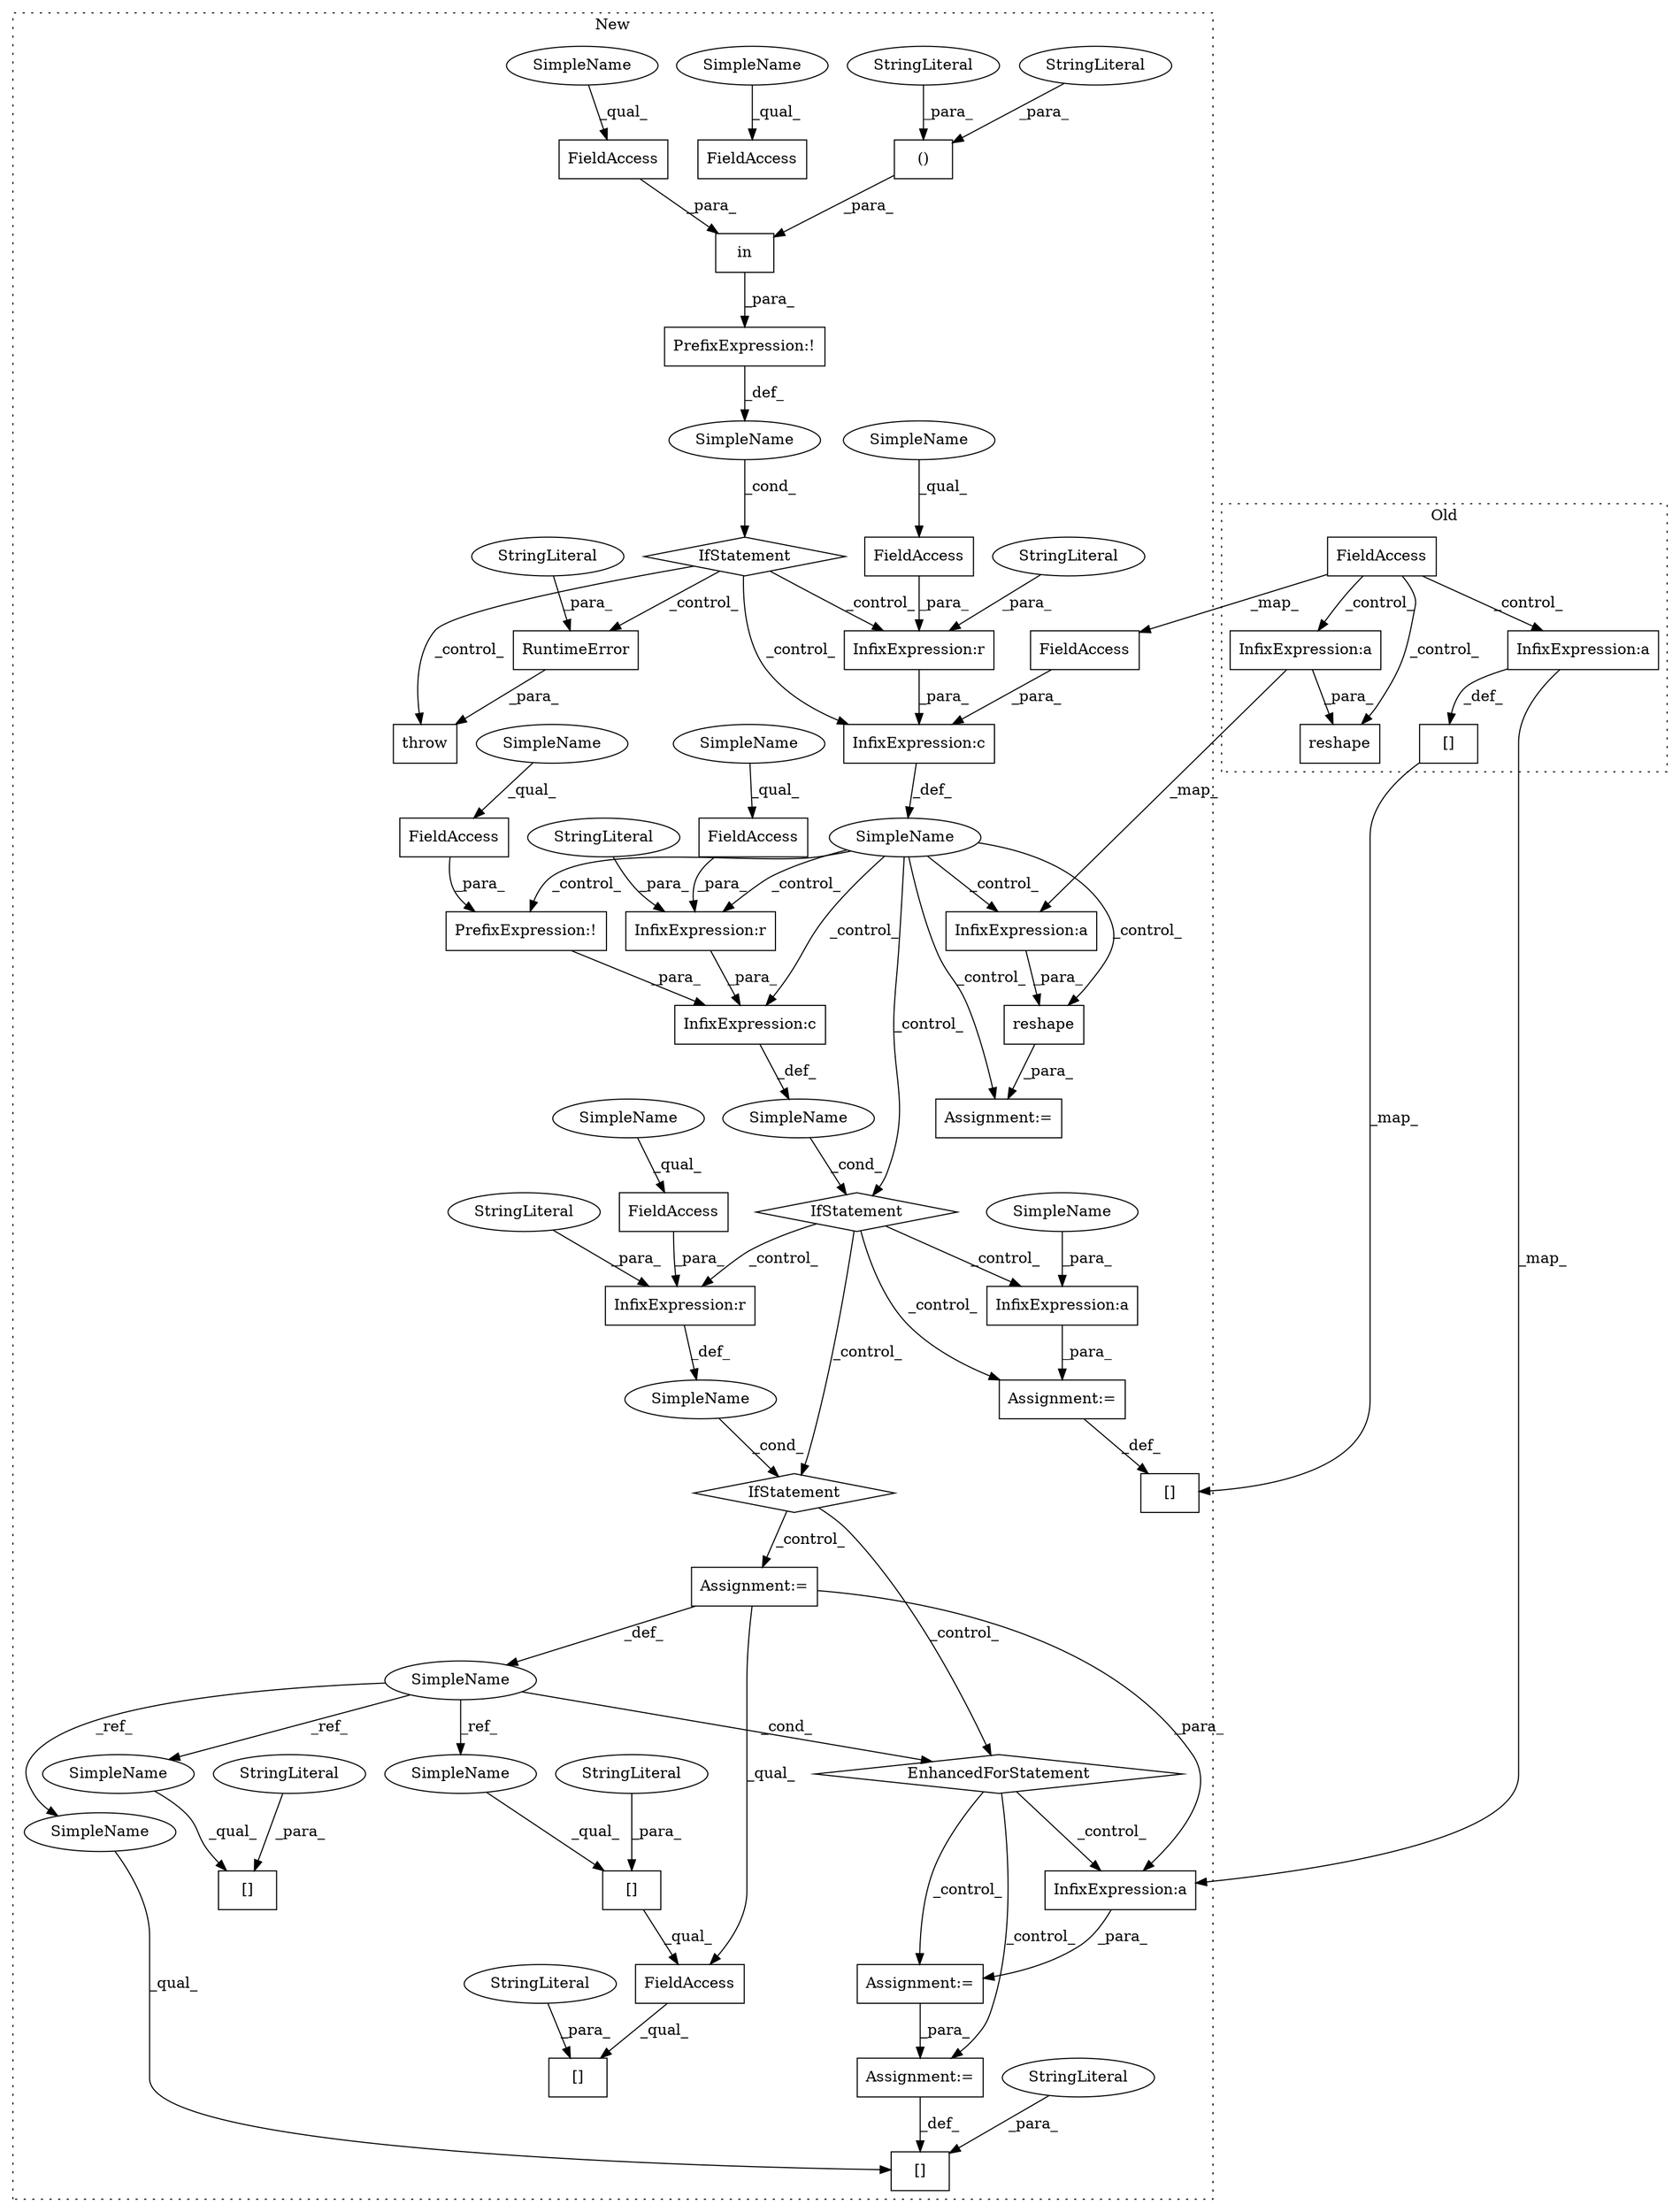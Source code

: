 digraph G {
subgraph cluster0 {
1 [label="reshape" a="32" s="1882,1922" l="8,1" shape="box"];
38 [label="InfixExpression:a" a="27" s="1903" l="3" shape="box"];
52 [label="FieldAccess" a="22" s="1786" l="14" shape="box"];
55 [label="InfixExpression:a" a="27" s="2141" l="3" shape="box"];
56 [label="[]" a="2" s="2104,2107" l="2,1" shape="box"];
label = "Old";
style="dotted";
}
subgraph cluster1 {
2 [label="EnhancedForStatement" a="70" s="2578,2644" l="57,2" shape="diamond"];
3 [label="Assignment:=" a="7" s="2578,2644" l="57,2" shape="box"];
4 [label="Assignment:=" a="7" s="2734" l="1" shape="box"];
5 [label="SimpleName" a="42" s="2639" l="1" shape="ellipse"];
6 [label="Assignment:=" a="7" s="2786" l="1" shape="box"];
7 [label="()" a="106" s="1115" l="26" shape="box"];
8 [label="PrefixExpression:!" a="38" s="2243" l="1" shape="box"];
9 [label="PrefixExpression:!" a="38" s="1087" l="1" shape="box"];
10 [label="InfixExpression:a" a="27" s="2449" l="3" shape="box"];
11 [label="[]" a="2" s="2679,2713" l="16,1" shape="box"];
12 [label="InfixExpression:c" a="27" s="2239" l="4" shape="box"];
13 [label="[]" a="2" s="2777,2785" l="2,1" shape="box"];
14 [label="InfixExpression:c" a="27" s="2021" l="4" shape="box"];
15 [label="[]" a="2" s="2679,2687" l="2,1" shape="box"];
16 [label="in" a="105" s="1093" l="48" shape="box"];
17 [label="[]" a="2" s="2806,2814" l="2,1" shape="box"];
18 [label="SimpleName" a="42" s="" l="" shape="ellipse"];
19 [label="SimpleName" a="42" s="" l="" shape="ellipse"];
20 [label="SimpleName" a="42" s="" l="" shape="ellipse"];
21 [label="SimpleName" a="42" s="" l="" shape="ellipse"];
22 [label="RuntimeError" a="32" s="1159,1220" l="13,1" shape="box"];
23 [label="reshape" a="32" s="2171,2190" l="8,1" shape="box"];
24 [label="StringLiteral" a="45" s="2808" l="6" shape="ellipse"];
25 [label="StringLiteral" a="45" s="1135" l="6" shape="ellipse"];
26 [label="StringLiteral" a="45" s="1172" l="48" shape="ellipse"];
27 [label="StringLiteral" a="45" s="1115" l="7" shape="ellipse"];
28 [label="StringLiteral" a="45" s="2779" l="6" shape="ellipse"];
29 [label="StringLiteral" a="45" s="2681" l="6" shape="ellipse"];
30 [label="StringLiteral" a="45" s="2695" l="18" shape="ellipse"];
31 [label="InfixExpression:r" a="27" s="2227" l="4" shape="box"];
32 [label="StringLiteral" a="45" s="2231" l="7" shape="ellipse"];
33 [label="InfixExpression:r" a="27" s="2558" l="4" shape="box"];
34 [label="StringLiteral" a="45" s="2562" l="6" shape="ellipse"];
35 [label="InfixExpression:r" a="27" s="2009" l="4" shape="box"];
36 [label="StringLiteral" a="45" s="2013" l="7" shape="ellipse"];
37 [label="InfixExpression:a" a="27" s="2130" l="3" shape="box"];
39 [label="throw" a="53" s="1153" l="6" shape="box"];
40 [label="FieldAccess" a="22" s="1996" l="13" shape="box"];
41 [label="FieldAccess" a="22" s="1093" l="13" shape="box"];
42 [label="FieldAccess" a="22" s="2545" l="13" shape="box"];
43 [label="FieldAccess" a="22" s="2244" l="14" shape="box"];
44 [label="FieldAccess" a="22" s="2679" l="15" shape="box"];
45 [label="FieldAccess" a="22" s="1971" l="13" shape="box"];
46 [label="FieldAccess" a="22" s="2214" l="13" shape="box"];
47 [label="IfStatement" a="25" s="2541,2568" l="4,2" shape="diamond"];
48 [label="Assignment:=" a="7" s="2159" l="1" shape="box"];
49 [label="IfStatement" a="25" s="1083,1143" l="4,2" shape="diamond"];
50 [label="Assignment:=" a="7" s="2436" l="1" shape="box"];
51 [label="IfStatement" a="25" s="2209,2258" l="4,2" shape="diamond"];
53 [label="FieldAccess" a="22" s="2025" l="14" shape="box"];
54 [label="InfixExpression:a" a="27" s="2747" l="3" shape="box"];
57 [label="[]" a="2" s="2479,2482" l="2,1" shape="box"];
58 [label="SimpleName" a="42" s="2438" l="11" shape="ellipse"];
59 [label="SimpleName" a="42" s="2777" l="1" shape="ellipse"];
60 [label="SimpleName" a="42" s="2679" l="1" shape="ellipse"];
61 [label="SimpleName" a="42" s="2806" l="1" shape="ellipse"];
62 [label="SimpleName" a="42" s="1971" l="4" shape="ellipse"];
63 [label="SimpleName" a="42" s="2214" l="4" shape="ellipse"];
64 [label="SimpleName" a="42" s="2545" l="4" shape="ellipse"];
65 [label="SimpleName" a="42" s="2244" l="4" shape="ellipse"];
66 [label="SimpleName" a="42" s="1996" l="4" shape="ellipse"];
67 [label="SimpleName" a="42" s="1093" l="4" shape="ellipse"];
label = "New";
style="dotted";
}
2 -> 54 [label="_control_"];
2 -> 6 [label="_control_"];
2 -> 4 [label="_control_"];
3 -> 5 [label="_def_"];
3 -> 54 [label="_para_"];
3 -> 44 [label="_qual_"];
4 -> 6 [label="_para_"];
5 -> 2 [label="_cond_"];
5 -> 61 [label="_ref_"];
5 -> 60 [label="_ref_"];
5 -> 59 [label="_ref_"];
6 -> 13 [label="_def_"];
7 -> 16 [label="_para_"];
8 -> 12 [label="_para_"];
9 -> 21 [label="_def_"];
10 -> 50 [label="_para_"];
12 -> 19 [label="_def_"];
14 -> 18 [label="_def_"];
15 -> 44 [label="_qual_"];
16 -> 9 [label="_para_"];
18 -> 8 [label="_control_"];
18 -> 31 [label="_control_"];
18 -> 51 [label="_control_"];
18 -> 12 [label="_control_"];
18 -> 48 [label="_control_"];
18 -> 37 [label="_control_"];
18 -> 23 [label="_control_"];
19 -> 51 [label="_cond_"];
20 -> 47 [label="_cond_"];
21 -> 49 [label="_cond_"];
22 -> 39 [label="_para_"];
23 -> 48 [label="_para_"];
24 -> 17 [label="_para_"];
25 -> 7 [label="_para_"];
26 -> 22 [label="_para_"];
27 -> 7 [label="_para_"];
28 -> 13 [label="_para_"];
29 -> 15 [label="_para_"];
30 -> 11 [label="_para_"];
31 -> 12 [label="_para_"];
32 -> 31 [label="_para_"];
33 -> 20 [label="_def_"];
34 -> 33 [label="_para_"];
35 -> 14 [label="_para_"];
36 -> 35 [label="_para_"];
37 -> 23 [label="_para_"];
38 -> 37 [label="_map_"];
38 -> 1 [label="_para_"];
40 -> 35 [label="_para_"];
41 -> 16 [label="_para_"];
42 -> 33 [label="_para_"];
43 -> 8 [label="_para_"];
44 -> 11 [label="_qual_"];
46 -> 31 [label="_para_"];
47 -> 3 [label="_control_"];
47 -> 2 [label="_control_"];
49 -> 22 [label="_control_"];
49 -> 35 [label="_control_"];
49 -> 39 [label="_control_"];
49 -> 14 [label="_control_"];
50 -> 57 [label="_def_"];
51 -> 50 [label="_control_"];
51 -> 10 [label="_control_"];
51 -> 33 [label="_control_"];
51 -> 47 [label="_control_"];
52 -> 1 [label="_control_"];
52 -> 55 [label="_control_"];
52 -> 53 [label="_map_"];
52 -> 38 [label="_control_"];
53 -> 14 [label="_para_"];
54 -> 4 [label="_para_"];
55 -> 54 [label="_map_"];
55 -> 56 [label="_def_"];
56 -> 57 [label="_map_"];
58 -> 10 [label="_para_"];
59 -> 13 [label="_qual_"];
60 -> 15 [label="_qual_"];
61 -> 17 [label="_qual_"];
62 -> 45 [label="_qual_"];
63 -> 46 [label="_qual_"];
64 -> 42 [label="_qual_"];
65 -> 43 [label="_qual_"];
66 -> 40 [label="_qual_"];
67 -> 41 [label="_qual_"];
}